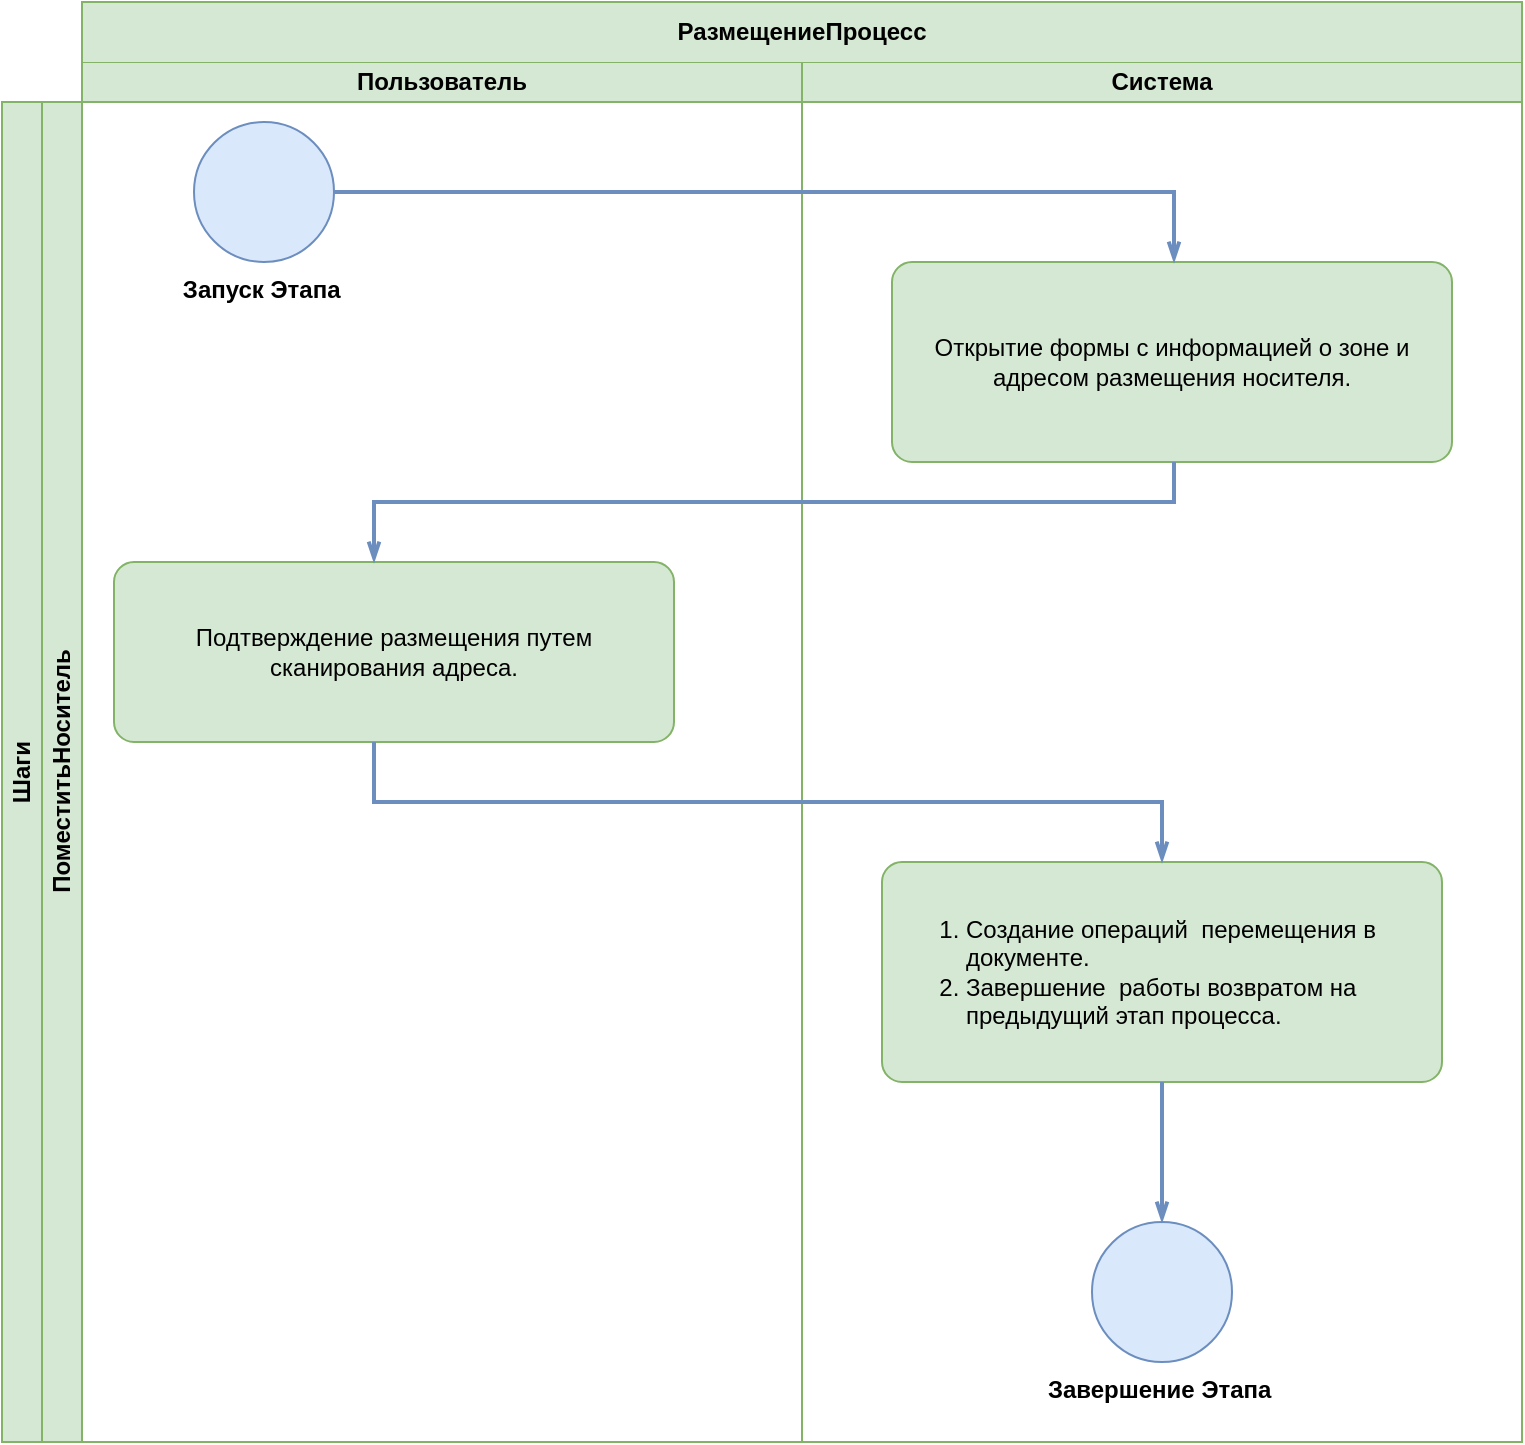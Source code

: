 <mxfile version="20.6.0" type="github">
  <diagram id="xlFblF-9puemhglgput3" name="Страница 1">
    <mxGraphModel dx="1414" dy="787" grid="1" gridSize="10" guides="1" tooltips="1" connect="1" arrows="1" fold="1" page="1" pageScale="1" pageWidth="827" pageHeight="1169" math="0" shadow="0">
      <root>
        <mxCell id="0" />
        <mxCell id="1" value="1" style="locked=1;" parent="0" />
        <mxCell id="WEYUvmwVzYbA_VXoz2B9-1" value="Шаги" style="swimlane;html=1;childLayout=stackLayout;resizeParent=1;resizeParentMax=0;horizontal=0;startSize=20;horizontalStack=0;whiteSpace=wrap;fillColor=#d5e8d4;strokeColor=#82b366;" vertex="1" parent="1">
          <mxGeometry x="34" y="70" width="760" height="670" as="geometry" />
        </mxCell>
        <mxCell id="WEYUvmwVzYbA_VXoz2B9-2" value="ПоместитьНоситель" style="swimlane;html=1;startSize=20;horizontal=0;fillColor=#d5e8d4;strokeColor=#82b366;" vertex="1" parent="WEYUvmwVzYbA_VXoz2B9-1">
          <mxGeometry x="20" width="740" height="670" as="geometry" />
        </mxCell>
        <mxCell id="WEYUvmwVzYbA_VXoz2B9-11" value="2" style="" parent="0" />
        <mxCell id="WEYUvmwVzYbA_VXoz2B9-12" value="Пользователь" style="swimlane;startSize=20;whiteSpace=wrap;html=1;fillColor=#d5e8d4;strokeColor=#82b366;" vertex="1" parent="WEYUvmwVzYbA_VXoz2B9-11">
          <mxGeometry x="74" y="50" width="360" height="690" as="geometry" />
        </mxCell>
        <mxCell id="WEYUvmwVzYbA_VXoz2B9-15" value="Подтверждение размещения путем сканирования адреса." style="points=[[0.25,0,0],[0.5,0,0],[0.75,0,0],[1,0.25,0],[1,0.5,0],[1,0.75,0],[0.75,1,0],[0.5,1,0],[0.25,1,0],[0,0.75,0],[0,0.5,0],[0,0.25,0]];shape=mxgraph.bpmn.task;whiteSpace=wrap;rectStyle=rounded;size=10;html=1;taskMarker=abstract;fillColor=#d5e8d4;strokeColor=#82b366;" vertex="1" parent="WEYUvmwVzYbA_VXoz2B9-12">
          <mxGeometry x="16" y="250" width="280" height="90" as="geometry" />
        </mxCell>
        <mxCell id="WEYUvmwVzYbA_VXoz2B9-19" value="Запуск Этапа&amp;nbsp;" style="points=[[0.145,0.145,0],[0.5,0,0],[0.855,0.145,0],[1,0.5,0],[0.855,0.855,0],[0.5,1,0],[0.145,0.855,0],[0,0.5,0]];shape=mxgraph.bpmn.event;html=1;verticalLabelPosition=bottom;labelBackgroundColor=#ffffff;verticalAlign=top;align=center;perimeter=ellipsePerimeter;outlineConnect=0;aspect=fixed;outline=standard;symbol=general;fillColor=#dae8fc;strokeColor=#6c8ebf;fontStyle=1" vertex="1" parent="WEYUvmwVzYbA_VXoz2B9-12">
          <mxGeometry x="56" y="30" width="70" height="70" as="geometry" />
        </mxCell>
        <mxCell id="WEYUvmwVzYbA_VXoz2B9-13" value="Система" style="swimlane;startSize=20;whiteSpace=wrap;html=1;fillColor=#d5e8d4;strokeColor=#82b366;" vertex="1" parent="WEYUvmwVzYbA_VXoz2B9-11">
          <mxGeometry x="434" y="50" width="360" height="690" as="geometry" />
        </mxCell>
        <mxCell id="WEYUvmwVzYbA_VXoz2B9-14" value="Открытие формы с информацией о зоне и адресом размещения носителя." style="points=[[0.25,0,0],[0.5,0,0],[0.75,0,0],[1,0.25,0],[1,0.5,0],[1,0.75,0],[0.75,1,0],[0.5,1,0],[0.25,1,0],[0,0.75,0],[0,0.5,0],[0,0.25,0]];shape=mxgraph.bpmn.task;whiteSpace=wrap;rectStyle=rounded;size=10;html=1;taskMarker=abstract;fillColor=#d5e8d4;strokeColor=#82b366;" vertex="1" parent="WEYUvmwVzYbA_VXoz2B9-13">
          <mxGeometry x="45" y="100" width="280" height="100" as="geometry" />
        </mxCell>
        <mxCell id="WEYUvmwVzYbA_VXoz2B9-21" value="&lt;ol&gt;&lt;li&gt;Создание операций&amp;nbsp; перемещения в документе.&lt;/li&gt;&lt;li&gt;Завершение&amp;nbsp; работы возвратом на предыдущий этап процесса.&lt;/li&gt;&lt;/ol&gt;" style="points=[[0.25,0,0],[0.5,0,0],[0.75,0,0],[1,0.25,0],[1,0.5,0],[1,0.75,0],[0.75,1,0],[0.5,1,0],[0.25,1,0],[0,0.75,0],[0,0.5,0],[0,0.25,0]];shape=mxgraph.bpmn.task;whiteSpace=wrap;rectStyle=rounded;size=10;html=1;taskMarker=abstract;fillColor=#d5e8d4;strokeColor=#82b366;align=left;" vertex="1" parent="WEYUvmwVzYbA_VXoz2B9-13">
          <mxGeometry x="40" y="400" width="280" height="110" as="geometry" />
        </mxCell>
        <mxCell id="WEYUvmwVzYbA_VXoz2B9-24" value="Завершение Этапа&amp;nbsp;" style="points=[[0.145,0.145,0],[0.5,0,0],[0.855,0.145,0],[1,0.5,0],[0.855,0.855,0],[0.5,1,0],[0.145,0.855,0],[0,0.5,0]];shape=mxgraph.bpmn.event;html=1;verticalLabelPosition=bottom;labelBackgroundColor=#ffffff;verticalAlign=top;align=center;perimeter=ellipsePerimeter;outlineConnect=0;aspect=fixed;outline=standard;symbol=general;fillColor=#dae8fc;strokeColor=#6c8ebf;fontStyle=1" vertex="1" parent="WEYUvmwVzYbA_VXoz2B9-13">
          <mxGeometry x="145" y="580" width="70" height="70" as="geometry" />
        </mxCell>
        <mxCell id="WEYUvmwVzYbA_VXoz2B9-25" value="" style="edgeStyle=elbowEdgeStyle;fontSize=12;html=1;endFill=0;startFill=0;endSize=6;startSize=6;endArrow=openThin;startArrow=none;rounded=0;fillColor=#dae8fc;strokeColor=#6c8ebf;strokeWidth=2;" edge="1" parent="WEYUvmwVzYbA_VXoz2B9-13" source="WEYUvmwVzYbA_VXoz2B9-21" target="WEYUvmwVzYbA_VXoz2B9-24">
          <mxGeometry width="160" relative="1" as="geometry">
            <mxPoint x="180" y="440" as="sourcePoint" />
            <mxPoint x="179" y="550" as="targetPoint" />
            <Array as="points">
              <mxPoint x="180" y="450" />
              <mxPoint x="160" y="460" />
            </Array>
          </mxGeometry>
        </mxCell>
        <mxCell id="WEYUvmwVzYbA_VXoz2B9-16" value="" style="edgeStyle=orthogonalEdgeStyle;fontSize=12;html=1;endFill=0;startFill=0;endSize=6;startSize=6;endArrow=openThin;startArrow=none;rounded=0;fillColor=#dae8fc;strokeColor=#6c8ebf;strokeWidth=2;" edge="1" parent="WEYUvmwVzYbA_VXoz2B9-11" source="WEYUvmwVzYbA_VXoz2B9-14" target="WEYUvmwVzYbA_VXoz2B9-15">
          <mxGeometry width="160" relative="1" as="geometry">
            <mxPoint x="620" y="270" as="sourcePoint" />
            <mxPoint x="454" y="220" as="targetPoint" />
            <Array as="points">
              <mxPoint x="620" y="270" />
              <mxPoint x="220" y="270" />
            </Array>
          </mxGeometry>
        </mxCell>
        <mxCell id="WEYUvmwVzYbA_VXoz2B9-18" value="РазмещениеПроцесс" style="swimlane;html=1;startSize=30;fontStyle=1;collapsible=0;horizontal=1;swimlaneLine=0;fillColor=#d5e8d4;whiteSpace=wrap;strokeColor=#82b366;" vertex="1" parent="WEYUvmwVzYbA_VXoz2B9-11">
          <mxGeometry x="74" y="20" width="720" height="30" as="geometry" />
        </mxCell>
        <mxCell id="WEYUvmwVzYbA_VXoz2B9-20" value="" style="edgeStyle=elbowEdgeStyle;fontSize=12;html=1;endFill=0;startFill=0;endSize=6;startSize=6;endArrow=openThin;startArrow=none;rounded=0;exitX=1;exitY=0.5;exitDx=0;exitDy=0;exitPerimeter=0;fillColor=#dae8fc;strokeColor=#6c8ebf;strokeWidth=2;" edge="1" parent="WEYUvmwVzYbA_VXoz2B9-11" source="WEYUvmwVzYbA_VXoz2B9-19" target="WEYUvmwVzYbA_VXoz2B9-14">
          <mxGeometry width="160" relative="1" as="geometry">
            <mxPoint x="707" y="499.5" as="sourcePoint" />
            <mxPoint x="640" y="210" as="targetPoint" />
            <Array as="points">
              <mxPoint x="620" y="120" />
              <mxPoint x="570" y="120" />
              <mxPoint x="610" y="160" />
              <mxPoint x="640" y="150" />
            </Array>
          </mxGeometry>
        </mxCell>
        <mxCell id="WEYUvmwVzYbA_VXoz2B9-27" value="" style="edgeStyle=orthogonalEdgeStyle;fontSize=12;html=1;endFill=0;startFill=0;endSize=6;startSize=6;endArrow=openThin;startArrow=none;rounded=0;fillColor=#dae8fc;strokeColor=#6c8ebf;strokeWidth=2;" edge="1" parent="WEYUvmwVzYbA_VXoz2B9-11" source="WEYUvmwVzYbA_VXoz2B9-15" target="WEYUvmwVzYbA_VXoz2B9-21">
          <mxGeometry width="160" relative="1" as="geometry">
            <mxPoint x="220" y="380" as="sourcePoint" />
            <mxPoint x="630" y="440" as="targetPoint" />
            <Array as="points">
              <mxPoint x="220" y="420" />
              <mxPoint x="614" y="420" />
            </Array>
          </mxGeometry>
        </mxCell>
      </root>
    </mxGraphModel>
  </diagram>
</mxfile>

